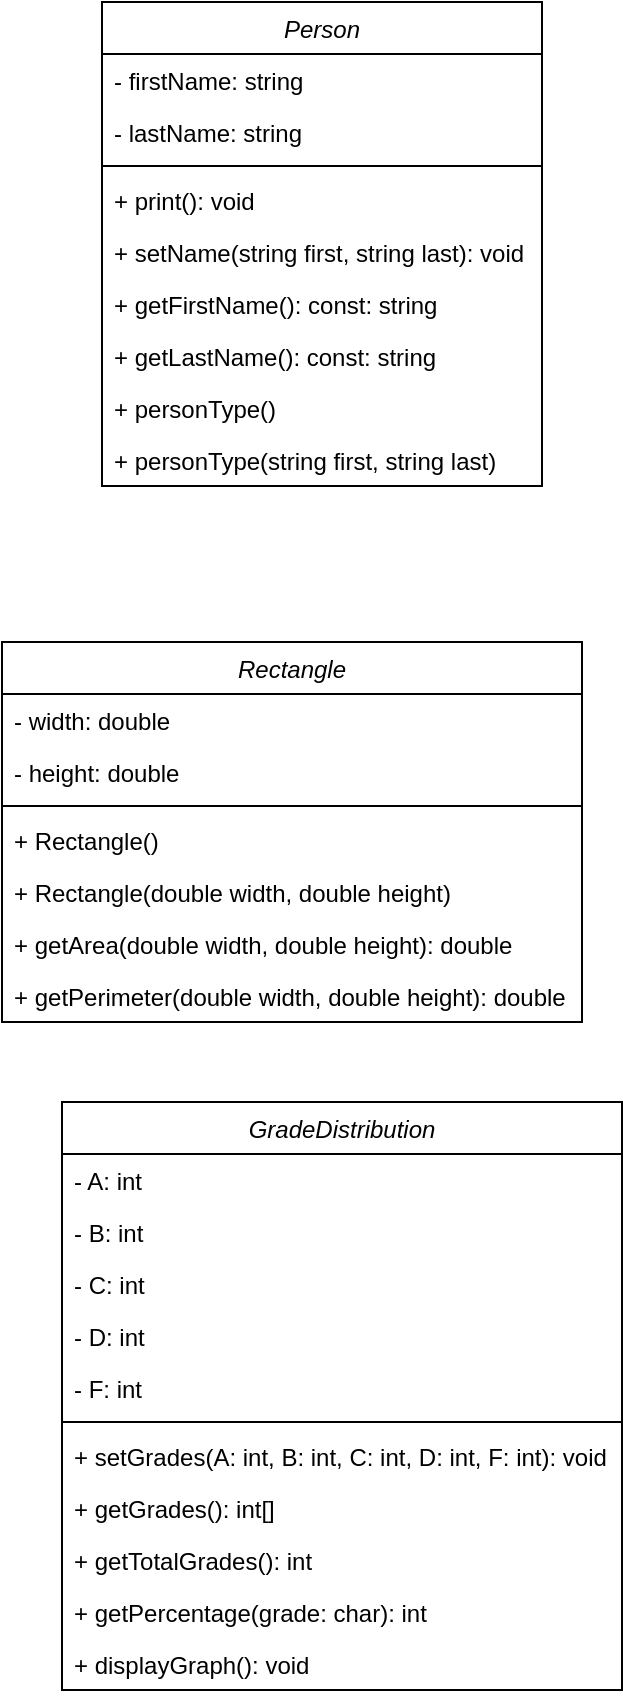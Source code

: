 <mxfile version="21.7.5" type="github">
  <diagram id="C5RBs43oDa-KdzZeNtuy" name="Page-1">
    <mxGraphModel dx="1050" dy="567" grid="1" gridSize="10" guides="1" tooltips="1" connect="1" arrows="1" fold="1" page="1" pageScale="1" pageWidth="827" pageHeight="1169" math="0" shadow="0">
      <root>
        <mxCell id="WIyWlLk6GJQsqaUBKTNV-0" />
        <mxCell id="WIyWlLk6GJQsqaUBKTNV-1" parent="WIyWlLk6GJQsqaUBKTNV-0" />
        <mxCell id="zkfFHV4jXpPFQw0GAbJ--0" value="Person" style="swimlane;fontStyle=2;align=center;verticalAlign=top;childLayout=stackLayout;horizontal=1;startSize=26;horizontalStack=0;resizeParent=1;resizeLast=0;collapsible=1;marginBottom=0;rounded=0;shadow=0;strokeWidth=1;" parent="WIyWlLk6GJQsqaUBKTNV-1" vertex="1">
          <mxGeometry x="200" y="110" width="220" height="242" as="geometry">
            <mxRectangle x="230" y="140" width="160" height="26" as="alternateBounds" />
          </mxGeometry>
        </mxCell>
        <mxCell id="zkfFHV4jXpPFQw0GAbJ--1" value="- firstName: string" style="text;align=left;verticalAlign=top;spacingLeft=4;spacingRight=4;overflow=hidden;rotatable=0;points=[[0,0.5],[1,0.5]];portConstraint=eastwest;" parent="zkfFHV4jXpPFQw0GAbJ--0" vertex="1">
          <mxGeometry y="26" width="220" height="26" as="geometry" />
        </mxCell>
        <mxCell id="zkfFHV4jXpPFQw0GAbJ--2" value="- lastName: string" style="text;align=left;verticalAlign=top;spacingLeft=4;spacingRight=4;overflow=hidden;rotatable=0;points=[[0,0.5],[1,0.5]];portConstraint=eastwest;rounded=0;shadow=0;html=0;" parent="zkfFHV4jXpPFQw0GAbJ--0" vertex="1">
          <mxGeometry y="52" width="220" height="26" as="geometry" />
        </mxCell>
        <mxCell id="zkfFHV4jXpPFQw0GAbJ--4" value="" style="line;html=1;strokeWidth=1;align=left;verticalAlign=middle;spacingTop=-1;spacingLeft=3;spacingRight=3;rotatable=0;labelPosition=right;points=[];portConstraint=eastwest;" parent="zkfFHV4jXpPFQw0GAbJ--0" vertex="1">
          <mxGeometry y="78" width="220" height="8" as="geometry" />
        </mxCell>
        <mxCell id="zkfFHV4jXpPFQw0GAbJ--5" value="+ print(): void" style="text;align=left;verticalAlign=top;spacingLeft=4;spacingRight=4;overflow=hidden;rotatable=0;points=[[0,0.5],[1,0.5]];portConstraint=eastwest;" parent="zkfFHV4jXpPFQw0GAbJ--0" vertex="1">
          <mxGeometry y="86" width="220" height="26" as="geometry" />
        </mxCell>
        <mxCell id="JkdZALtPlWqIw-WNHbWa-12" value="+ setName(string first, string last): void" style="text;align=left;verticalAlign=top;spacingLeft=4;spacingRight=4;overflow=hidden;rotatable=0;points=[[0,0.5],[1,0.5]];portConstraint=eastwest;" parent="zkfFHV4jXpPFQw0GAbJ--0" vertex="1">
          <mxGeometry y="112" width="220" height="26" as="geometry" />
        </mxCell>
        <mxCell id="JkdZALtPlWqIw-WNHbWa-8" value="+ getFirstName(): const: string" style="text;align=left;verticalAlign=top;spacingLeft=4;spacingRight=4;overflow=hidden;rotatable=0;points=[[0,0.5],[1,0.5]];portConstraint=eastwest;" parent="zkfFHV4jXpPFQw0GAbJ--0" vertex="1">
          <mxGeometry y="138" width="220" height="26" as="geometry" />
        </mxCell>
        <mxCell id="JkdZALtPlWqIw-WNHbWa-9" value="+ getLastName(): const: string" style="text;align=left;verticalAlign=top;spacingLeft=4;spacingRight=4;overflow=hidden;rotatable=0;points=[[0,0.5],[1,0.5]];portConstraint=eastwest;" parent="zkfFHV4jXpPFQw0GAbJ--0" vertex="1">
          <mxGeometry y="164" width="220" height="26" as="geometry" />
        </mxCell>
        <mxCell id="JkdZALtPlWqIw-WNHbWa-10" value="+ personType()" style="text;align=left;verticalAlign=top;spacingLeft=4;spacingRight=4;overflow=hidden;rotatable=0;points=[[0,0.5],[1,0.5]];portConstraint=eastwest;" parent="zkfFHV4jXpPFQw0GAbJ--0" vertex="1">
          <mxGeometry y="190" width="220" height="26" as="geometry" />
        </mxCell>
        <mxCell id="JkdZALtPlWqIw-WNHbWa-11" value="+ personType(string first, string last)" style="text;align=left;verticalAlign=top;spacingLeft=4;spacingRight=4;overflow=hidden;rotatable=0;points=[[0,0.5],[1,0.5]];portConstraint=eastwest;" parent="zkfFHV4jXpPFQw0GAbJ--0" vertex="1">
          <mxGeometry y="216" width="220" height="26" as="geometry" />
        </mxCell>
        <mxCell id="JkdZALtPlWqIw-WNHbWa-13" value="Rectangle" style="swimlane;fontStyle=2;align=center;verticalAlign=top;childLayout=stackLayout;horizontal=1;startSize=26;horizontalStack=0;resizeParent=1;resizeLast=0;collapsible=1;marginBottom=0;rounded=0;shadow=0;strokeWidth=1;fillStyle=auto;" parent="WIyWlLk6GJQsqaUBKTNV-1" vertex="1">
          <mxGeometry x="150" y="430" width="290" height="190" as="geometry">
            <mxRectangle x="230" y="140" width="160" height="26" as="alternateBounds" />
          </mxGeometry>
        </mxCell>
        <mxCell id="JkdZALtPlWqIw-WNHbWa-14" value="- width: double" style="text;align=left;verticalAlign=top;spacingLeft=4;spacingRight=4;overflow=hidden;rotatable=0;points=[[0,0.5],[1,0.5]];portConstraint=eastwest;" parent="JkdZALtPlWqIw-WNHbWa-13" vertex="1">
          <mxGeometry y="26" width="290" height="26" as="geometry" />
        </mxCell>
        <mxCell id="JkdZALtPlWqIw-WNHbWa-15" value="- height: double" style="text;align=left;verticalAlign=top;spacingLeft=4;spacingRight=4;overflow=hidden;rotatable=0;points=[[0,0.5],[1,0.5]];portConstraint=eastwest;rounded=0;shadow=0;html=0;" parent="JkdZALtPlWqIw-WNHbWa-13" vertex="1">
          <mxGeometry y="52" width="290" height="26" as="geometry" />
        </mxCell>
        <mxCell id="JkdZALtPlWqIw-WNHbWa-16" value="" style="line;html=1;strokeWidth=1;align=left;verticalAlign=middle;spacingTop=-1;spacingLeft=3;spacingRight=3;rotatable=0;labelPosition=right;points=[];portConstraint=eastwest;" parent="JkdZALtPlWqIw-WNHbWa-13" vertex="1">
          <mxGeometry y="78" width="290" height="8" as="geometry" />
        </mxCell>
        <mxCell id="JkdZALtPlWqIw-WNHbWa-17" value="+ Rectangle()" style="text;align=left;verticalAlign=top;spacingLeft=4;spacingRight=4;overflow=hidden;rotatable=0;points=[[0,0.5],[1,0.5]];portConstraint=eastwest;" parent="JkdZALtPlWqIw-WNHbWa-13" vertex="1">
          <mxGeometry y="86" width="290" height="26" as="geometry" />
        </mxCell>
        <mxCell id="JkdZALtPlWqIw-WNHbWa-18" value="+ Rectangle(double width, double height)" style="text;align=left;verticalAlign=top;spacingLeft=4;spacingRight=4;overflow=hidden;rotatable=0;points=[[0,0.5],[1,0.5]];portConstraint=eastwest;" parent="JkdZALtPlWqIw-WNHbWa-13" vertex="1">
          <mxGeometry y="112" width="290" height="26" as="geometry" />
        </mxCell>
        <mxCell id="JkdZALtPlWqIw-WNHbWa-19" value="+ getArea(double width, double height): double" style="text;align=left;verticalAlign=top;spacingLeft=4;spacingRight=4;overflow=hidden;rotatable=0;points=[[0,0.5],[1,0.5]];portConstraint=eastwest;" parent="JkdZALtPlWqIw-WNHbWa-13" vertex="1">
          <mxGeometry y="138" width="290" height="26" as="geometry" />
        </mxCell>
        <mxCell id="JkdZALtPlWqIw-WNHbWa-23" value="+ getPerimeter(double width, double height): double" style="text;align=left;verticalAlign=top;spacingLeft=4;spacingRight=4;overflow=hidden;rotatable=0;points=[[0,0.5],[1,0.5]];portConstraint=eastwest;" parent="JkdZALtPlWqIw-WNHbWa-13" vertex="1">
          <mxGeometry y="164" width="290" height="26" as="geometry" />
        </mxCell>
        <mxCell id="JkdZALtPlWqIw-WNHbWa-25" value="GradeDistribution" style="swimlane;fontStyle=2;align=center;verticalAlign=top;childLayout=stackLayout;horizontal=1;startSize=26;horizontalStack=0;resizeParent=1;resizeLast=0;collapsible=1;marginBottom=0;rounded=0;shadow=0;strokeWidth=1;fillStyle=auto;" parent="WIyWlLk6GJQsqaUBKTNV-1" vertex="1">
          <mxGeometry x="180" y="660" width="280" height="294" as="geometry">
            <mxRectangle x="230" y="140" width="160" height="26" as="alternateBounds" />
          </mxGeometry>
        </mxCell>
        <mxCell id="JkdZALtPlWqIw-WNHbWa-26" value="- A: int" style="text;align=left;verticalAlign=top;spacingLeft=4;spacingRight=4;overflow=hidden;rotatable=0;points=[[0,0.5],[1,0.5]];portConstraint=eastwest;" parent="JkdZALtPlWqIw-WNHbWa-25" vertex="1">
          <mxGeometry y="26" width="280" height="26" as="geometry" />
        </mxCell>
        <mxCell id="JkdZALtPlWqIw-WNHbWa-33" value="- B: int" style="text;align=left;verticalAlign=top;spacingLeft=4;spacingRight=4;overflow=hidden;rotatable=0;points=[[0,0.5],[1,0.5]];portConstraint=eastwest;" parent="JkdZALtPlWqIw-WNHbWa-25" vertex="1">
          <mxGeometry y="52" width="280" height="26" as="geometry" />
        </mxCell>
        <mxCell id="JkdZALtPlWqIw-WNHbWa-34" value="- C: int" style="text;align=left;verticalAlign=top;spacingLeft=4;spacingRight=4;overflow=hidden;rotatable=0;points=[[0,0.5],[1,0.5]];portConstraint=eastwest;" parent="JkdZALtPlWqIw-WNHbWa-25" vertex="1">
          <mxGeometry y="78" width="280" height="26" as="geometry" />
        </mxCell>
        <mxCell id="JkdZALtPlWqIw-WNHbWa-27" value="- D: int" style="text;align=left;verticalAlign=top;spacingLeft=4;spacingRight=4;overflow=hidden;rotatable=0;points=[[0,0.5],[1,0.5]];portConstraint=eastwest;rounded=0;shadow=0;html=0;" parent="JkdZALtPlWqIw-WNHbWa-25" vertex="1">
          <mxGeometry y="104" width="280" height="26" as="geometry" />
        </mxCell>
        <mxCell id="JkdZALtPlWqIw-WNHbWa-35" value="- F: int" style="text;align=left;verticalAlign=top;spacingLeft=4;spacingRight=4;overflow=hidden;rotatable=0;points=[[0,0.5],[1,0.5]];portConstraint=eastwest;" parent="JkdZALtPlWqIw-WNHbWa-25" vertex="1">
          <mxGeometry y="130" width="280" height="26" as="geometry" />
        </mxCell>
        <mxCell id="JkdZALtPlWqIw-WNHbWa-28" value="" style="line;html=1;strokeWidth=1;align=left;verticalAlign=middle;spacingTop=-1;spacingLeft=3;spacingRight=3;rotatable=0;labelPosition=right;points=[];portConstraint=eastwest;" parent="JkdZALtPlWqIw-WNHbWa-25" vertex="1">
          <mxGeometry y="156" width="280" height="8" as="geometry" />
        </mxCell>
        <mxCell id="JkdZALtPlWqIw-WNHbWa-29" value="+ setGrades(A: int, B: int, C: int, D: int, F: int): void" style="text;align=left;verticalAlign=top;spacingLeft=4;spacingRight=4;overflow=hidden;rotatable=0;points=[[0,0.5],[1,0.5]];portConstraint=eastwest;" parent="JkdZALtPlWqIw-WNHbWa-25" vertex="1">
          <mxGeometry y="164" width="280" height="26" as="geometry" />
        </mxCell>
        <mxCell id="ykbxpGrrm2veqPENKVoB-0" value="+ getGrades(): int[]" style="text;align=left;verticalAlign=top;spacingLeft=4;spacingRight=4;overflow=hidden;rotatable=0;points=[[0,0.5],[1,0.5]];portConstraint=eastwest;" vertex="1" parent="JkdZALtPlWqIw-WNHbWa-25">
          <mxGeometry y="190" width="280" height="26" as="geometry" />
        </mxCell>
        <mxCell id="ykbxpGrrm2veqPENKVoB-1" value="+ getTotalGrades(): int" style="text;align=left;verticalAlign=top;spacingLeft=4;spacingRight=4;overflow=hidden;rotatable=0;points=[[0,0.5],[1,0.5]];portConstraint=eastwest;" vertex="1" parent="JkdZALtPlWqIw-WNHbWa-25">
          <mxGeometry y="216" width="280" height="26" as="geometry" />
        </mxCell>
        <mxCell id="JkdZALtPlWqIw-WNHbWa-30" value="+ getPercentage(grade: char): int" style="text;align=left;verticalAlign=top;spacingLeft=4;spacingRight=4;overflow=hidden;rotatable=0;points=[[0,0.5],[1,0.5]];portConstraint=eastwest;" parent="JkdZALtPlWqIw-WNHbWa-25" vertex="1">
          <mxGeometry y="242" width="280" height="26" as="geometry" />
        </mxCell>
        <mxCell id="JkdZALtPlWqIw-WNHbWa-31" value="+ displayGraph(): void" style="text;align=left;verticalAlign=top;spacingLeft=4;spacingRight=4;overflow=hidden;rotatable=0;points=[[0,0.5],[1,0.5]];portConstraint=eastwest;" parent="JkdZALtPlWqIw-WNHbWa-25" vertex="1">
          <mxGeometry y="268" width="280" height="26" as="geometry" />
        </mxCell>
      </root>
    </mxGraphModel>
  </diagram>
</mxfile>
